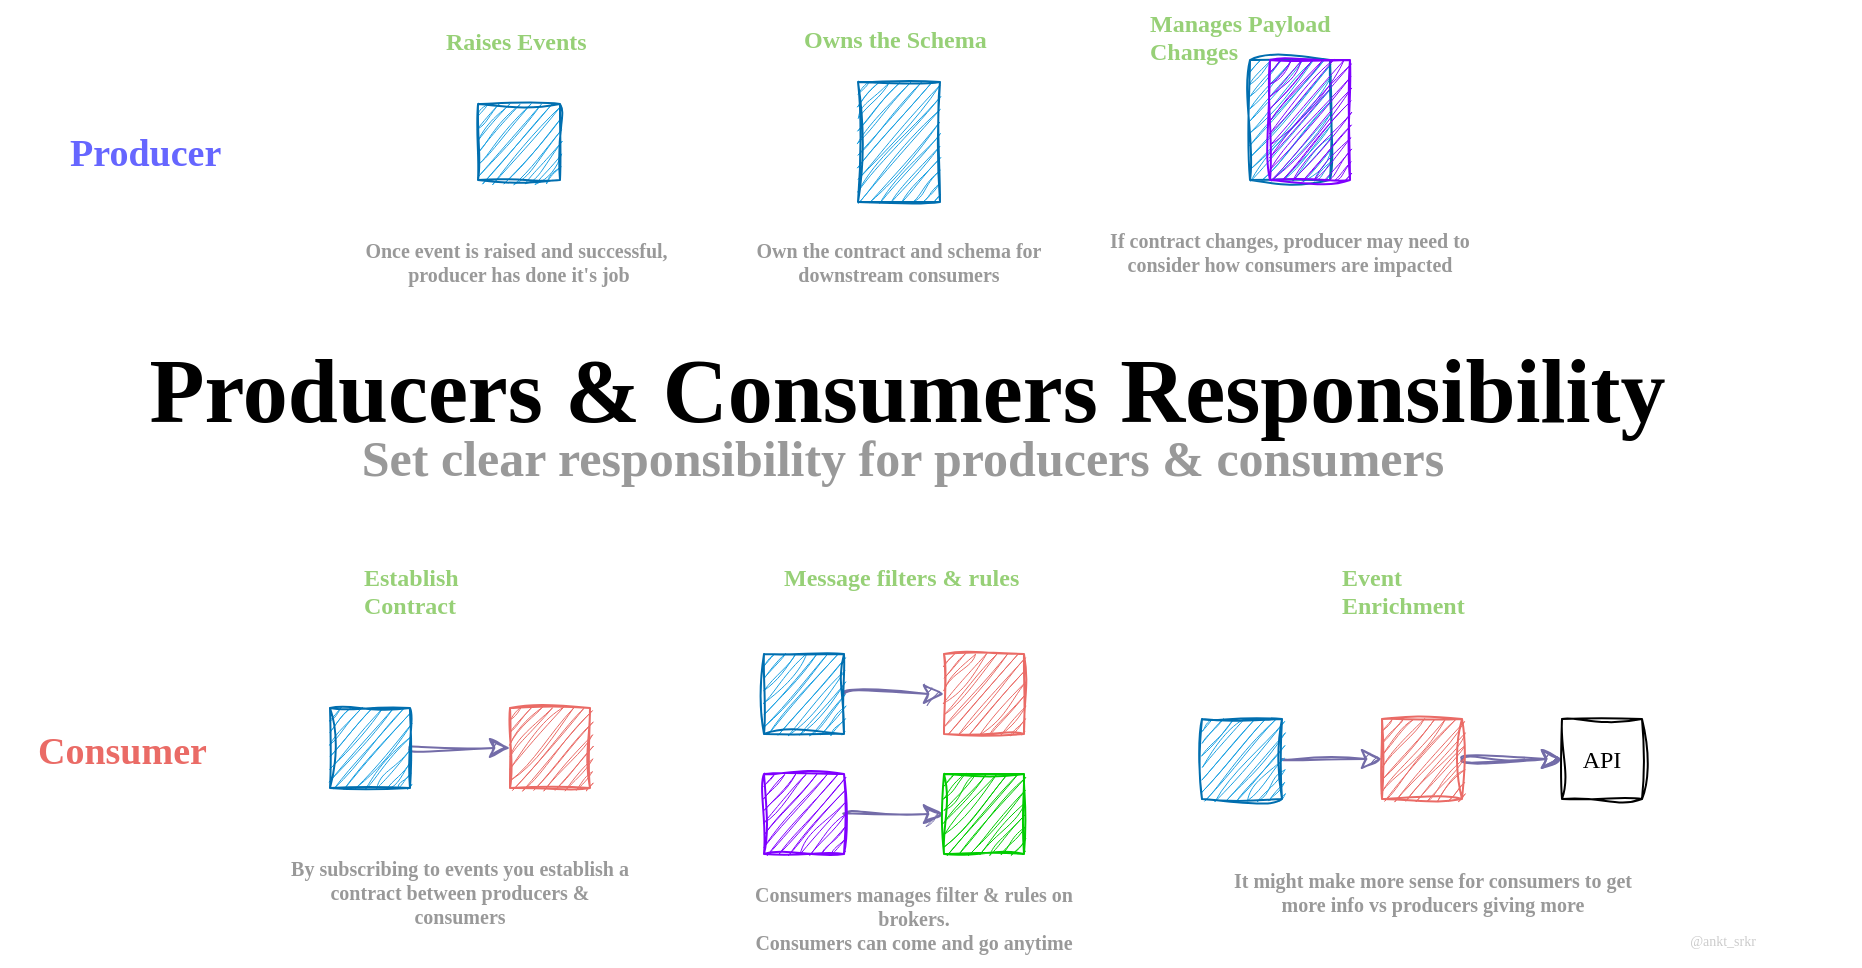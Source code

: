 <mxfile version="24.6.5" type="github">
  <diagram name="Page-1" id="GSzxInEed5Eg9GhdL2N2">
    <mxGraphModel dx="1472" dy="864" grid="0" gridSize="10" guides="1" tooltips="1" connect="1" arrows="1" fold="1" page="0" pageScale="1" pageWidth="850" pageHeight="1100" math="0" shadow="0">
      <root>
        <mxCell id="0" />
        <mxCell id="1" parent="0" />
        <mxCell id="3sOn0cyW0fC2nDaG2U---8" value="Producer" style="text;whiteSpace=wrap;html=1;spacing=0;labelBackgroundColor=none;fontColor=#6666FF;fontStyle=1;fontFamily=Indie Flower;fontSource=https%3A%2F%2Ffonts.googleapis.com%2Fcss%3Ffamily%3DIndie%2BFlower;fontSize=19;" parent="1" vertex="1">
          <mxGeometry x="-188" y="60.5" width="76" height="29" as="geometry" />
        </mxCell>
        <mxCell id="3sOn0cyW0fC2nDaG2U---12" value="" style="group" parent="1" vertex="1" connectable="0">
          <mxGeometry x="-70" width="170" height="150" as="geometry" />
        </mxCell>
        <mxCell id="3sOn0cyW0fC2nDaG2U---2" value="" style="whiteSpace=wrap;html=1;sketch=1;hachureGap=4;jiggle=2;curveFitting=1;fontFamily=Architects Daughter;fontSource=https%3A%2F%2Ffonts.googleapis.com%2Fcss%3Ffamily%3DArchitects%2BDaughter;labelBackgroundColor=none;fillColor=#1ba1e2;strokeColor=#006EAF;fontColor=#ffffff;" parent="3sOn0cyW0fC2nDaG2U---12" vertex="1">
          <mxGeometry x="86" y="52" width="41" height="38" as="geometry" />
        </mxCell>
        <mxCell id="3sOn0cyW0fC2nDaG2U---9" value="Raises Events" style="text;whiteSpace=wrap;html=1;spacing=0;labelBackgroundColor=none;fontColor=#97D077;fontStyle=1;fontFamily=Indie Flower;fontSource=https%3A%2F%2Ffonts.googleapis.com%2Fcss%3Ffamily%3DIndie%2BFlower;fontSize=12;" parent="3sOn0cyW0fC2nDaG2U---12" vertex="1">
          <mxGeometry x="69.5" y="9" width="74" height="23" as="geometry" />
        </mxCell>
        <mxCell id="3sOn0cyW0fC2nDaG2U---11" value="Once event is raised and successful,&amp;nbsp;&lt;div&gt;producer has done it&#39;s job&lt;/div&gt;" style="text;whiteSpace=wrap;html=1;spacing=0;labelBackgroundColor=none;fontColor=#999999;fontStyle=1;fontFamily=Indie Flower;fontSource=https%3A%2F%2Ffonts.googleapis.com%2Fcss%3Ffamily%3DIndie%2BFlower;fontSize=10;align=center;" parent="3sOn0cyW0fC2nDaG2U---12" vertex="1">
          <mxGeometry x="22" y="115" width="169" height="33" as="geometry" />
        </mxCell>
        <mxCell id="3sOn0cyW0fC2nDaG2U---13" value="" style="group" parent="1" vertex="1" connectable="0">
          <mxGeometry x="142" width="170" height="150" as="geometry" />
        </mxCell>
        <mxCell id="3sOn0cyW0fC2nDaG2U---14" value="" style="whiteSpace=wrap;html=1;sketch=1;hachureGap=4;jiggle=2;curveFitting=1;fontFamily=Architects Daughter;fontSource=https%3A%2F%2Ffonts.googleapis.com%2Fcss%3Ffamily%3DArchitects%2BDaughter;labelBackgroundColor=none;fillColor=#1ba1e2;strokeColor=#006EAF;fontColor=#ffffff;" parent="3sOn0cyW0fC2nDaG2U---13" vertex="1">
          <mxGeometry x="64" y="41" width="41" height="60" as="geometry" />
        </mxCell>
        <mxCell id="3sOn0cyW0fC2nDaG2U---15" value="Owns the Schema" style="text;whiteSpace=wrap;html=1;spacing=0;labelBackgroundColor=none;fontColor=#97D077;fontStyle=1;fontFamily=Indie Flower;fontSource=https%3A%2F%2Ffonts.googleapis.com%2Fcss%3Ffamily%3DIndie%2BFlower;fontSize=12;" parent="3sOn0cyW0fC2nDaG2U---13" vertex="1">
          <mxGeometry x="36.5" y="8" width="96" height="23" as="geometry" />
        </mxCell>
        <mxCell id="3sOn0cyW0fC2nDaG2U---16" value="Own the contract and schema for downstream consumers" style="text;whiteSpace=wrap;html=1;spacing=0;labelBackgroundColor=none;fontColor=#999999;fontStyle=1;fontFamily=Indie Flower;fontSource=https%3A%2F%2Ffonts.googleapis.com%2Fcss%3Ffamily%3DIndie%2BFlower;fontSize=10;align=center;" parent="3sOn0cyW0fC2nDaG2U---13" vertex="1">
          <mxGeometry y="115" width="169" height="33" as="geometry" />
        </mxCell>
        <mxCell id="3sOn0cyW0fC2nDaG2U---22" value="" style="whiteSpace=wrap;html=1;sketch=1;hachureGap=4;jiggle=2;curveFitting=1;fontFamily=Architects Daughter;fontSource=https%3A%2F%2Ffonts.googleapis.com%2Fcss%3Ffamily%3DArchitects%2BDaughter;labelBackgroundColor=none;fillColor=#1ba1e2;strokeColor=#006EAF;fontColor=#ffffff;" parent="1" vertex="1">
          <mxGeometry x="402" y="30" width="40" height="60" as="geometry" />
        </mxCell>
        <mxCell id="3sOn0cyW0fC2nDaG2U---23" value="Manages Payload Changes" style="text;whiteSpace=wrap;html=1;spacing=0;labelBackgroundColor=none;fontColor=#97D077;fontStyle=1;fontFamily=Indie Flower;fontSource=https%3A%2F%2Ffonts.googleapis.com%2Fcss%3Ffamily%3DIndie%2BFlower;fontSize=12;" parent="1" vertex="1">
          <mxGeometry x="352" width="130" height="20" as="geometry" />
        </mxCell>
        <mxCell id="3sOn0cyW0fC2nDaG2U---24" value="If contract changes, producer may need to consider how consumers are impacted" style="text;whiteSpace=wrap;html=1;spacing=0;labelBackgroundColor=none;fontColor=#999999;fontStyle=1;fontFamily=Indie Flower;fontSource=https%3A%2F%2Ffonts.googleapis.com%2Fcss%3Ffamily%3DIndie%2BFlower;fontSize=10;align=center;" parent="1" vertex="1">
          <mxGeometry x="332" y="110" width="180" height="30" as="geometry" />
        </mxCell>
        <mxCell id="3sOn0cyW0fC2nDaG2U---25" value="" style="whiteSpace=wrap;html=1;sketch=1;hachureGap=4;jiggle=2;curveFitting=1;fontFamily=Architects Daughter;fontSource=https%3A%2F%2Ffonts.googleapis.com%2Fcss%3Ffamily%3DArchitects%2BDaughter;labelBackgroundColor=none;fillColor=#7F00FF;strokeColor=#7F00FF;fontColor=#ffffff;" parent="1" vertex="1">
          <mxGeometry x="412" y="30" width="40" height="60" as="geometry" />
        </mxCell>
        <mxCell id="3sOn0cyW0fC2nDaG2U---27" value="Producers &amp;amp; Consumers Responsibility&amp;nbsp;&amp;nbsp;" style="text;spacing=0;labelBackgroundColor=none;fontColor=#000000;fontStyle=1;fontFamily=Indie Flower;fontSource=https%3A%2F%2Ffonts.googleapis.com%2Fcss%3Ffamily%3DIndie%2BFlower;fontSize=45;align=center;whiteSpace=wrap;html=1;" parent="1" vertex="1">
          <mxGeometry x="-223" y="164" width="930" height="70" as="geometry" />
        </mxCell>
        <mxCell id="3sOn0cyW0fC2nDaG2U---28" value="Set clear responsibility for producers &amp;amp; consumers" style="text;whiteSpace=wrap;html=1;spacing=0;labelBackgroundColor=none;fontColor=#999999;fontStyle=1;fontFamily=Indie Flower;fontSource=https%3A%2F%2Ffonts.googleapis.com%2Fcss%3Ffamily%3DIndie%2BFlower;fontSize=25;align=center;" parent="1" vertex="1">
          <mxGeometry x="-96.5" y="210" width="649" height="20" as="geometry" />
        </mxCell>
        <mxCell id="3sOn0cyW0fC2nDaG2U---29" value="Consumer" style="text;whiteSpace=wrap;html=1;spacing=0;labelBackgroundColor=none;fontColor=#EA6B66;fontStyle=1;fontFamily=Indie Flower;fontSource=https%3A%2F%2Ffonts.googleapis.com%2Fcss%3Ffamily%3DIndie%2BFlower;fontSize=19;" parent="1" vertex="1">
          <mxGeometry x="-204" y="359.5" width="76" height="29" as="geometry" />
        </mxCell>
        <mxCell id="3sOn0cyW0fC2nDaG2U---37" value="" style="edgeStyle=none;curved=1;rounded=0;sketch=1;hachureGap=4;jiggle=2;curveFitting=1;orthogonalLoop=1;jettySize=auto;html=1;strokeColor=#736CA8;fontFamily=Architects Daughter;fontSource=https%3A%2F%2Ffonts.googleapis.com%2Fcss%3Ffamily%3DArchitects%2BDaughter;fontSize=12;fontColor=#1A1A1A;startSize=8;endSize=8;" parent="1" source="3sOn0cyW0fC2nDaG2U---38" target="3sOn0cyW0fC2nDaG2U---41" edge="1">
          <mxGeometry relative="1" as="geometry" />
        </mxCell>
        <mxCell id="3sOn0cyW0fC2nDaG2U---38" value="" style="whiteSpace=wrap;html=1;sketch=1;hachureGap=4;jiggle=2;curveFitting=1;fontFamily=Architects Daughter;fontSource=https%3A%2F%2Ffonts.googleapis.com%2Fcss%3Ffamily%3DArchitects%2BDaughter;labelBackgroundColor=none;fillColor=#1ba1e2;strokeColor=#006EAF;fontColor=#ffffff;container=0;" parent="1" vertex="1">
          <mxGeometry x="159" y="327" width="40" height="40" as="geometry" />
        </mxCell>
        <mxCell id="3sOn0cyW0fC2nDaG2U---39" value="Message filters &amp;amp; rules" style="text;whiteSpace=wrap;html=1;spacing=0;labelBackgroundColor=none;fontColor=#97D077;fontStyle=1;fontFamily=Indie Flower;fontSource=https%3A%2F%2Ffonts.googleapis.com%2Fcss%3Ffamily%3DIndie%2BFlower;fontSize=12;container=0;" parent="1" vertex="1">
          <mxGeometry x="169" y="277" width="120" height="20" as="geometry" />
        </mxCell>
        <mxCell id="3sOn0cyW0fC2nDaG2U---40" value="Consumers manages filter &amp;amp; rules on brokers.&lt;div&gt;Consumers can come and go anytime&lt;/div&gt;" style="text;whiteSpace=wrap;html=1;spacing=0;labelBackgroundColor=none;fontColor=#999999;fontStyle=1;fontFamily=Indie Flower;fontSource=https%3A%2F%2Ffonts.googleapis.com%2Fcss%3Ffamily%3DIndie%2BFlower;fontSize=10;align=center;container=0;" parent="1" vertex="1">
          <mxGeometry x="139" y="437" width="190" height="30" as="geometry" />
        </mxCell>
        <mxCell id="3sOn0cyW0fC2nDaG2U---41" value="" style="whiteSpace=wrap;html=1;sketch=1;hachureGap=4;jiggle=2;curveFitting=1;fontFamily=Architects Daughter;fontSource=https%3A%2F%2Ffonts.googleapis.com%2Fcss%3Ffamily%3DArchitects%2BDaughter;labelBackgroundColor=none;fillColor=#EA6B66;strokeColor=#EA6B66;fontColor=#ffffff;container=0;" parent="1" vertex="1">
          <mxGeometry x="249" y="327" width="40" height="40" as="geometry" />
        </mxCell>
        <mxCell id="3sOn0cyW0fC2nDaG2U---42" value="" style="edgeStyle=none;curved=1;rounded=0;sketch=1;hachureGap=4;jiggle=2;curveFitting=1;orthogonalLoop=1;jettySize=auto;html=1;strokeColor=#736CA8;fontFamily=Architects Daughter;fontSource=https%3A%2F%2Ffonts.googleapis.com%2Fcss%3Ffamily%3DArchitects%2BDaughter;fontSize=12;fontColor=#1A1A1A;startSize=8;endSize=8;" parent="1" source="3sOn0cyW0fC2nDaG2U---43" target="3sOn0cyW0fC2nDaG2U---44" edge="1">
          <mxGeometry relative="1" as="geometry" />
        </mxCell>
        <mxCell id="3sOn0cyW0fC2nDaG2U---43" value="" style="whiteSpace=wrap;html=1;sketch=1;hachureGap=4;jiggle=2;curveFitting=1;fontFamily=Architects Daughter;fontSource=https%3A%2F%2Ffonts.googleapis.com%2Fcss%3Ffamily%3DArchitects%2BDaughter;labelBackgroundColor=none;fillColor=#7F00FF;strokeColor=#7F00FF;fontColor=#ffffff;container=0;" parent="1" vertex="1">
          <mxGeometry x="159" y="387" width="40" height="40" as="geometry" />
        </mxCell>
        <mxCell id="3sOn0cyW0fC2nDaG2U---44" value="" style="whiteSpace=wrap;html=1;sketch=1;hachureGap=4;jiggle=2;curveFitting=1;fontFamily=Architects Daughter;fontSource=https%3A%2F%2Ffonts.googleapis.com%2Fcss%3Ffamily%3DArchitects%2BDaughter;labelBackgroundColor=none;fillColor=#00CC00;strokeColor=#00CC00;fontColor=#ffffff;container=0;" parent="1" vertex="1">
          <mxGeometry x="249" y="387" width="40" height="40" as="geometry" />
        </mxCell>
        <mxCell id="3sOn0cyW0fC2nDaG2U---46" value="" style="edgeStyle=none;curved=1;rounded=0;sketch=1;hachureGap=4;jiggle=2;curveFitting=1;orthogonalLoop=1;jettySize=auto;html=1;strokeColor=#736CA8;fontFamily=Architects Daughter;fontSource=https%3A%2F%2Ffonts.googleapis.com%2Fcss%3Ffamily%3DArchitects%2BDaughter;fontSize=12;fontColor=#1A1A1A;startSize=8;endSize=8;" parent="1" source="3sOn0cyW0fC2nDaG2U---47" target="3sOn0cyW0fC2nDaG2U---50" edge="1">
          <mxGeometry relative="1" as="geometry" />
        </mxCell>
        <mxCell id="3sOn0cyW0fC2nDaG2U---47" value="" style="whiteSpace=wrap;html=1;sketch=1;hachureGap=4;jiggle=2;curveFitting=1;fontFamily=Architects Daughter;fontSource=https%3A%2F%2Ffonts.googleapis.com%2Fcss%3Ffamily%3DArchitects%2BDaughter;labelBackgroundColor=none;fillColor=#1ba1e2;strokeColor=#006EAF;fontColor=#ffffff;" parent="1" vertex="1">
          <mxGeometry x="378" y="359.5" width="40" height="40" as="geometry" />
        </mxCell>
        <mxCell id="3sOn0cyW0fC2nDaG2U---48" value="Event Enrichment" style="text;whiteSpace=wrap;html=1;spacing=0;labelBackgroundColor=none;fontColor=#97D077;fontStyle=1;fontFamily=Indie Flower;fontSource=https%3A%2F%2Ffonts.googleapis.com%2Fcss%3Ffamily%3DIndie%2BFlower;fontSize=12;" parent="1" vertex="1">
          <mxGeometry x="448" y="277" width="90" height="20" as="geometry" />
        </mxCell>
        <mxCell id="3sOn0cyW0fC2nDaG2U---49" value="It might make more sense for consumers to get more info vs producers giving more" style="text;whiteSpace=wrap;html=1;spacing=0;labelBackgroundColor=none;fontColor=#999999;fontStyle=1;fontFamily=Indie Flower;fontSource=https%3A%2F%2Ffonts.googleapis.com%2Fcss%3Ffamily%3DIndie%2BFlower;fontSize=10;align=center;" parent="1" vertex="1">
          <mxGeometry x="384.5" y="429.5" width="217" height="30" as="geometry" />
        </mxCell>
        <mxCell id="3sOn0cyW0fC2nDaG2U---52" value="" style="edgeStyle=none;curved=1;rounded=0;sketch=1;hachureGap=4;jiggle=2;curveFitting=1;orthogonalLoop=1;jettySize=auto;html=1;strokeColor=#736CA8;fontFamily=Architects Daughter;fontSource=https%3A%2F%2Ffonts.googleapis.com%2Fcss%3Ffamily%3DArchitects%2BDaughter;fontSize=12;fontColor=#1A1A1A;startSize=8;endSize=8;" parent="1" source="3sOn0cyW0fC2nDaG2U---50" target="3sOn0cyW0fC2nDaG2U---51" edge="1">
          <mxGeometry relative="1" as="geometry" />
        </mxCell>
        <mxCell id="3sOn0cyW0fC2nDaG2U---54" value="" style="edgeStyle=none;curved=1;rounded=0;sketch=1;hachureGap=4;jiggle=2;curveFitting=1;orthogonalLoop=1;jettySize=auto;html=1;strokeColor=#736CA8;fontFamily=Architects Daughter;fontSource=https%3A%2F%2Ffonts.googleapis.com%2Fcss%3Ffamily%3DArchitects%2BDaughter;fontSize=12;fontColor=#1A1A1A;startSize=8;endSize=8;" parent="1" source="3sOn0cyW0fC2nDaG2U---50" target="3sOn0cyW0fC2nDaG2U---51" edge="1">
          <mxGeometry relative="1" as="geometry" />
        </mxCell>
        <mxCell id="3sOn0cyW0fC2nDaG2U---50" value="" style="whiteSpace=wrap;html=1;sketch=1;hachureGap=4;jiggle=2;curveFitting=1;fontFamily=Architects Daughter;fontSource=https%3A%2F%2Ffonts.googleapis.com%2Fcss%3Ffamily%3DArchitects%2BDaughter;labelBackgroundColor=none;fillColor=#EA6B66;strokeColor=#EA6B66;fontColor=#ffffff;" parent="1" vertex="1">
          <mxGeometry x="468" y="359.5" width="40" height="40" as="geometry" />
        </mxCell>
        <mxCell id="3sOn0cyW0fC2nDaG2U---51" value="&lt;pre&gt;&lt;font data-font-src=&quot;https://fonts.googleapis.com/css?family=Indie+Flower&quot; face=&quot;Indie Flower&quot; color=&quot;#000000&quot;&gt;API&lt;/font&gt;&lt;/pre&gt;" style="whiteSpace=wrap;html=1;sketch=1;hachureGap=4;jiggle=2;curveFitting=1;fontFamily=Architects Daughter;fontSource=https%3A%2F%2Ffonts.googleapis.com%2Fcss%3Ffamily%3DArchitects%2BDaughter;labelBackgroundColor=none;fillColor=none;strokeColor=default;fontColor=#ffffff;gradientColor=default;" parent="1" vertex="1">
          <mxGeometry x="558" y="359.5" width="40" height="40" as="geometry" />
        </mxCell>
        <mxCell id="3sOn0cyW0fC2nDaG2U---56" value="&lt;font data-font-src=&quot;https://fonts.googleapis.com/css?family=Indie+Flower&quot; face=&quot;Indie Flower&quot; style=&quot;font-size: 7px;&quot;&gt;&amp;nbsp;@ankt_srkr&amp;nbsp;&lt;/font&gt;" style="text;html=1;align=center;verticalAlign=middle;resizable=0;points=[];autosize=1;strokeColor=none;fillColor=none;fontSize=16;fontFamily=Architects Daughter;fontSource=https%3A%2F%2Ffonts.googleapis.com%2Fcss%3Ffamily%3DArchitects%2BDaughter;fontColor=#CCCCCC;" parent="1" vertex="1">
          <mxGeometry x="609.5" y="452" width="57" height="31" as="geometry" />
        </mxCell>
        <mxCell id="3sOn0cyW0fC2nDaG2U---35" value="" style="edgeStyle=none;curved=1;rounded=0;sketch=1;hachureGap=4;jiggle=2;curveFitting=1;orthogonalLoop=1;jettySize=auto;html=1;strokeColor=#736CA8;fontFamily=Architects Daughter;fontSource=https%3A%2F%2Ffonts.googleapis.com%2Fcss%3Ffamily%3DArchitects%2BDaughter;fontSize=12;fontColor=#1A1A1A;startSize=8;endSize=8;" parent="1" source="3sOn0cyW0fC2nDaG2U---31" target="3sOn0cyW0fC2nDaG2U---34" edge="1">
          <mxGeometry relative="1" as="geometry" />
        </mxCell>
        <mxCell id="3sOn0cyW0fC2nDaG2U---31" value="" style="whiteSpace=wrap;html=1;sketch=1;hachureGap=4;jiggle=2;curveFitting=1;fontFamily=Architects Daughter;fontSource=https%3A%2F%2Ffonts.googleapis.com%2Fcss%3Ffamily%3DArchitects%2BDaughter;labelBackgroundColor=none;fillColor=#1ba1e2;strokeColor=#006EAF;fontColor=#ffffff;" parent="1" vertex="1">
          <mxGeometry x="-58" y="354" width="40" height="40" as="geometry" />
        </mxCell>
        <mxCell id="3sOn0cyW0fC2nDaG2U---32" value="Establish Contract" style="text;whiteSpace=wrap;html=1;spacing=0;labelBackgroundColor=none;fontColor=#97D077;fontStyle=1;fontFamily=Indie Flower;fontSource=https%3A%2F%2Ffonts.googleapis.com%2Fcss%3Ffamily%3DIndie%2BFlower;fontSize=12;" parent="1" vertex="1">
          <mxGeometry x="-41" y="277" width="90" height="20" as="geometry" />
        </mxCell>
        <mxCell id="3sOn0cyW0fC2nDaG2U---33" value="By subscribing to events you establish a contract between producers &amp;amp; consumers" style="text;whiteSpace=wrap;html=1;spacing=0;labelBackgroundColor=none;fontColor=#999999;fontStyle=1;fontFamily=Indie Flower;fontSource=https%3A%2F%2Ffonts.googleapis.com%2Fcss%3Ffamily%3DIndie%2BFlower;fontSize=10;align=center;" parent="1" vertex="1">
          <mxGeometry x="-78" y="424" width="170" height="30" as="geometry" />
        </mxCell>
        <mxCell id="3sOn0cyW0fC2nDaG2U---34" value="" style="whiteSpace=wrap;html=1;sketch=1;hachureGap=4;jiggle=2;curveFitting=1;fontFamily=Architects Daughter;fontSource=https%3A%2F%2Ffonts.googleapis.com%2Fcss%3Ffamily%3DArchitects%2BDaughter;labelBackgroundColor=none;fillColor=#EA6B66;strokeColor=#EA6B66;fontColor=#ffffff;" parent="1" vertex="1">
          <mxGeometry x="32" y="354" width="40" height="40" as="geometry" />
        </mxCell>
      </root>
    </mxGraphModel>
  </diagram>
</mxfile>
